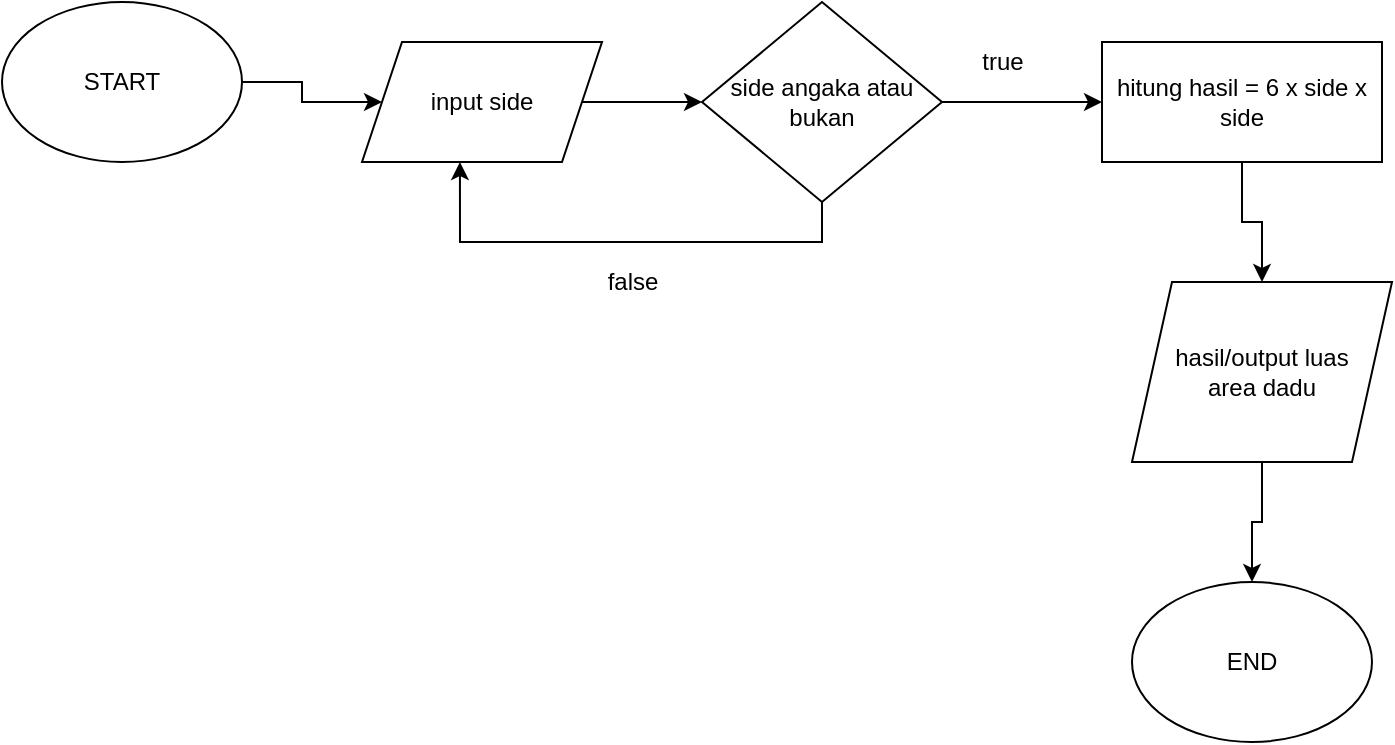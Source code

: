 <mxfile version="20.0.1" type="device"><diagram id="c8iVKaQDbSk3FOYNz9-N" name="Page-1"><mxGraphModel dx="1038" dy="564" grid="1" gridSize="10" guides="1" tooltips="1" connect="1" arrows="1" fold="1" page="1" pageScale="1" pageWidth="850" pageHeight="1100" math="0" shadow="0"><root><mxCell id="0"/><mxCell id="1" parent="0"/><mxCell id="5YwEJXB65hS-5FIs5GYi-6" style="edgeStyle=orthogonalEdgeStyle;rounded=0;orthogonalLoop=1;jettySize=auto;html=1;exitX=1;exitY=0.5;exitDx=0;exitDy=0;entryX=0;entryY=0.5;entryDx=0;entryDy=0;" edge="1" parent="1" source="5YwEJXB65hS-5FIs5GYi-1" target="5YwEJXB65hS-5FIs5GYi-3"><mxGeometry relative="1" as="geometry"/></mxCell><mxCell id="5YwEJXB65hS-5FIs5GYi-1" value="START" style="ellipse;whiteSpace=wrap;html=1;" vertex="1" parent="1"><mxGeometry x="90" y="70" width="120" height="80" as="geometry"/></mxCell><mxCell id="5YwEJXB65hS-5FIs5GYi-2" value="END" style="ellipse;whiteSpace=wrap;html=1;" vertex="1" parent="1"><mxGeometry x="655" y="360" width="120" height="80" as="geometry"/></mxCell><mxCell id="5YwEJXB65hS-5FIs5GYi-7" style="edgeStyle=orthogonalEdgeStyle;rounded=0;orthogonalLoop=1;jettySize=auto;html=1;exitX=1;exitY=0.5;exitDx=0;exitDy=0;entryX=0;entryY=0.5;entryDx=0;entryDy=0;" edge="1" parent="1" source="5YwEJXB65hS-5FIs5GYi-3" target="5YwEJXB65hS-5FIs5GYi-4"><mxGeometry relative="1" as="geometry"/></mxCell><mxCell id="5YwEJXB65hS-5FIs5GYi-3" value="input side" style="shape=parallelogram;perimeter=parallelogramPerimeter;whiteSpace=wrap;html=1;fixedSize=1;" vertex="1" parent="1"><mxGeometry x="270" y="90" width="120" height="60" as="geometry"/></mxCell><mxCell id="5YwEJXB65hS-5FIs5GYi-8" style="edgeStyle=orthogonalEdgeStyle;rounded=0;orthogonalLoop=1;jettySize=auto;html=1;exitX=1;exitY=0.5;exitDx=0;exitDy=0;entryX=0;entryY=0.5;entryDx=0;entryDy=0;" edge="1" parent="1" source="5YwEJXB65hS-5FIs5GYi-4" target="5YwEJXB65hS-5FIs5GYi-5"><mxGeometry relative="1" as="geometry"/></mxCell><mxCell id="5YwEJXB65hS-5FIs5GYi-9" style="edgeStyle=orthogonalEdgeStyle;rounded=0;orthogonalLoop=1;jettySize=auto;html=1;exitX=0.5;exitY=1;exitDx=0;exitDy=0;entryX=0.408;entryY=1;entryDx=0;entryDy=0;entryPerimeter=0;" edge="1" parent="1" source="5YwEJXB65hS-5FIs5GYi-4" target="5YwEJXB65hS-5FIs5GYi-3"><mxGeometry relative="1" as="geometry"/></mxCell><mxCell id="5YwEJXB65hS-5FIs5GYi-4" value="side angaka atau bukan" style="rhombus;whiteSpace=wrap;html=1;" vertex="1" parent="1"><mxGeometry x="440" y="70" width="120" height="100" as="geometry"/></mxCell><mxCell id="5YwEJXB65hS-5FIs5GYi-14" style="edgeStyle=orthogonalEdgeStyle;rounded=0;orthogonalLoop=1;jettySize=auto;html=1;exitX=0.5;exitY=1;exitDx=0;exitDy=0;entryX=0.5;entryY=0;entryDx=0;entryDy=0;" edge="1" parent="1" source="5YwEJXB65hS-5FIs5GYi-5" target="5YwEJXB65hS-5FIs5GYi-13"><mxGeometry relative="1" as="geometry"/></mxCell><mxCell id="5YwEJXB65hS-5FIs5GYi-5" value="hitung hasil = 6 x side x side" style="rounded=0;whiteSpace=wrap;html=1;" vertex="1" parent="1"><mxGeometry x="640" y="90" width="140" height="60" as="geometry"/></mxCell><mxCell id="5YwEJXB65hS-5FIs5GYi-10" value="true" style="text;html=1;align=center;verticalAlign=middle;resizable=0;points=[];autosize=1;strokeColor=none;fillColor=none;" vertex="1" parent="1"><mxGeometry x="570" y="90" width="40" height="20" as="geometry"/></mxCell><mxCell id="5YwEJXB65hS-5FIs5GYi-11" value="false" style="text;html=1;align=center;verticalAlign=middle;resizable=0;points=[];autosize=1;strokeColor=none;fillColor=none;" vertex="1" parent="1"><mxGeometry x="385" y="200" width="40" height="20" as="geometry"/></mxCell><mxCell id="5YwEJXB65hS-5FIs5GYi-15" style="edgeStyle=orthogonalEdgeStyle;rounded=0;orthogonalLoop=1;jettySize=auto;html=1;exitX=0.5;exitY=1;exitDx=0;exitDy=0;entryX=0.5;entryY=0;entryDx=0;entryDy=0;" edge="1" parent="1" source="5YwEJXB65hS-5FIs5GYi-13" target="5YwEJXB65hS-5FIs5GYi-2"><mxGeometry relative="1" as="geometry"/></mxCell><mxCell id="5YwEJXB65hS-5FIs5GYi-13" value="&lt;div&gt;hasil/output luas&lt;/div&gt;&lt;div&gt;area dadu&lt;/div&gt;" style="shape=parallelogram;perimeter=parallelogramPerimeter;whiteSpace=wrap;html=1;fixedSize=1;" vertex="1" parent="1"><mxGeometry x="655" y="210" width="130" height="90" as="geometry"/></mxCell></root></mxGraphModel></diagram></mxfile>
